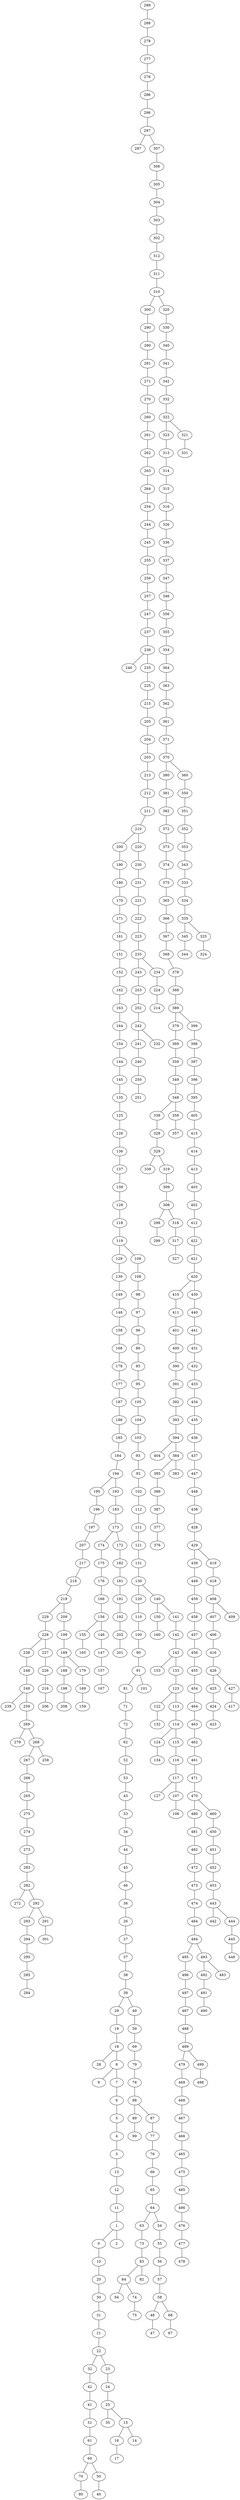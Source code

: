 graph {
  289 -- 288;
  288 -- 278;
  278 -- 277;
  277 -- 276;
  276 -- 286;
  286 -- 296;
  296 -- 297;
  297 -- 287;
  297 -- 307;
  307 -- 306;
  306 -- 305;
  305 -- 304;
  304 -- 303;
  303 -- 302;
  302 -- 312;
  312 -- 311;
  311 -- 310;
  310 -- 300;
  300 -- 290;
  290 -- 280;
  280 -- 281;
  281 -- 271;
  271 -- 270;
  270 -- 260;
  260 -- 261;
  261 -- 262;
  262 -- 263;
  263 -- 264;
  264 -- 254;
  254 -- 244;
  244 -- 245;
  245 -- 255;
  255 -- 256;
  256 -- 257;
  257 -- 247;
  247 -- 237;
  237 -- 236;
  236 -- 246;
  236 -- 235;
  235 -- 225;
  225 -- 215;
  215 -- 205;
  205 -- 204;
  204 -- 203;
  203 -- 213;
  213 -- 212;
  212 -- 211;
  211 -- 210;
  210 -- 200;
  200 -- 190;
  190 -- 180;
  180 -- 170;
  170 -- 171;
  171 -- 161;
  161 -- 151;
  151 -- 152;
  152 -- 162;
  162 -- 163;
  163 -- 164;
  164 -- 154;
  154 -- 144;
  144 -- 145;
  145 -- 135;
  135 -- 125;
  125 -- 126;
  126 -- 136;
  136 -- 137;
  137 -- 138;
  138 -- 128;
  128 -- 118;
  118 -- 119;
  119 -- 129;
  129 -- 139;
  139 -- 149;
  149 -- 148;
  148 -- 158;
  158 -- 168;
  168 -- 178;
  178 -- 177;
  177 -- 187;
  187 -- 186;
  186 -- 185;
  185 -- 184;
  184 -- 194;
  194 -- 195;
  195 -- 196;
  196 -- 197;
  197 -- 207;
  207 -- 217;
  217 -- 218;
  218 -- 219;
  219 -- 229;
  229 -- 228;
  228 -- 238;
  238 -- 248;
  248 -- 249;
  249 -- 239;
  249 -- 259;
  259 -- 269;
  269 -- 279;
  269 -- 268;
  268 -- 267;
  267 -- 266;
  266 -- 265;
  265 -- 275;
  275 -- 274;
  274 -- 273;
  273 -- 283;
  283 -- 282;
  282 -- 272;
  282 -- 292;
  292 -- 293;
  293 -- 294;
  294 -- 295;
  295 -- 285;
  285 -- 284;
  292 -- 291;
  291 -- 301;
  268 -- 258;
  228 -- 227;
  227 -- 226;
  226 -- 216;
  216 -- 206;
  219 -- 209;
  209 -- 199;
  199 -- 189;
  189 -- 188;
  188 -- 198;
  198 -- 208;
  189 -- 179;
  179 -- 169;
  169 -- 159;
  194 -- 193;
  193 -- 183;
  183 -- 173;
  173 -- 174;
  174 -- 175;
  175 -- 176;
  176 -- 166;
  166 -- 156;
  156 -- 155;
  155 -- 165;
  156 -- 146;
  146 -- 147;
  147 -- 157;
  157 -- 167;
  173 -- 172;
  172 -- 182;
  182 -- 181;
  181 -- 191;
  191 -- 192;
  192 -- 202;
  202 -- 201;
  119 -- 109;
  109 -- 108;
  108 -- 98;
  98 -- 97;
  97 -- 96;
  96 -- 86;
  86 -- 85;
  85 -- 95;
  95 -- 105;
  105 -- 104;
  104 -- 103;
  103 -- 93;
  93 -- 92;
  92 -- 102;
  102 -- 112;
  112 -- 111;
  111 -- 121;
  121 -- 131;
  131 -- 130;
  130 -- 120;
  120 -- 110;
  110 -- 100;
  100 -- 90;
  90 -- 91;
  91 -- 81;
  81 -- 71;
  71 -- 72;
  72 -- 62;
  62 -- 52;
  52 -- 53;
  53 -- 43;
  43 -- 33;
  33 -- 34;
  34 -- 44;
  44 -- 45;
  45 -- 46;
  46 -- 36;
  36 -- 26;
  26 -- 27;
  27 -- 37;
  37 -- 38;
  38 -- 39;
  39 -- 29;
  29 -- 19;
  19 -- 18;
  18 -- 28;
  18 -- 8;
  8 -- 9;
  8 -- 7;
  7 -- 6;
  6 -- 5;
  5 -- 4;
  4 -- 3;
  3 -- 13;
  13 -- 12;
  12 -- 11;
  11 -- 1;
  1 -- 0;
  0 -- 10;
  10 -- 20;
  20 -- 30;
  30 -- 31;
  31 -- 21;
  21 -- 22;
  22 -- 32;
  32 -- 42;
  42 -- 41;
  41 -- 51;
  51 -- 61;
  61 -- 60;
  60 -- 70;
  70 -- 80;
  60 -- 50;
  50 -- 40;
  22 -- 23;
  23 -- 24;
  24 -- 25;
  25 -- 35;
  25 -- 15;
  15 -- 16;
  16 -- 17;
  15 -- 14;
  1 -- 2;
  39 -- 49;
  49 -- 59;
  59 -- 69;
  69 -- 79;
  79 -- 78;
  78 -- 88;
  88 -- 89;
  89 -- 99;
  88 -- 87;
  87 -- 77;
  77 -- 76;
  76 -- 66;
  66 -- 65;
  65 -- 64;
  64 -- 63;
  63 -- 73;
  73 -- 83;
  83 -- 84;
  84 -- 94;
  84 -- 74;
  74 -- 75;
  83 -- 82;
  64 -- 54;
  54 -- 55;
  55 -- 56;
  56 -- 57;
  57 -- 58;
  58 -- 48;
  48 -- 47;
  58 -- 68;
  68 -- 67;
  91 -- 101;
  130 -- 140;
  140 -- 150;
  150 -- 160;
  140 -- 141;
  141 -- 142;
  142 -- 143;
  143 -- 153;
  143 -- 133;
  133 -- 123;
  123 -- 122;
  122 -- 132;
  123 -- 113;
  113 -- 114;
  114 -- 124;
  124 -- 134;
  114 -- 115;
  115 -- 116;
  116 -- 117;
  117 -- 127;
  117 -- 107;
  107 -- 106;
  210 -- 220;
  220 -- 230;
  230 -- 231;
  231 -- 221;
  221 -- 222;
  222 -- 223;
  223 -- 233;
  233 -- 243;
  243 -- 253;
  253 -- 252;
  252 -- 242;
  242 -- 241;
  241 -- 240;
  240 -- 250;
  250 -- 251;
  242 -- 232;
  233 -- 234;
  234 -- 224;
  224 -- 214;
  310 -- 320;
  320 -- 330;
  330 -- 340;
  340 -- 341;
  341 -- 342;
  342 -- 332;
  332 -- 322;
  322 -- 323;
  323 -- 313;
  313 -- 314;
  314 -- 315;
  315 -- 316;
  316 -- 326;
  326 -- 336;
  336 -- 337;
  337 -- 347;
  347 -- 346;
  346 -- 356;
  356 -- 355;
  355 -- 354;
  354 -- 364;
  364 -- 363;
  363 -- 362;
  362 -- 361;
  361 -- 371;
  371 -- 370;
  370 -- 380;
  380 -- 381;
  381 -- 382;
  382 -- 372;
  372 -- 373;
  373 -- 374;
  374 -- 375;
  375 -- 365;
  365 -- 366;
  366 -- 367;
  367 -- 368;
  368 -- 378;
  378 -- 388;
  388 -- 389;
  389 -- 379;
  379 -- 369;
  369 -- 359;
  359 -- 349;
  349 -- 348;
  348 -- 338;
  338 -- 328;
  328 -- 329;
  329 -- 339;
  329 -- 319;
  319 -- 309;
  309 -- 308;
  308 -- 298;
  298 -- 299;
  308 -- 318;
  318 -- 317;
  317 -- 327;
  348 -- 358;
  358 -- 357;
  389 -- 399;
  399 -- 398;
  398 -- 397;
  397 -- 396;
  396 -- 395;
  395 -- 405;
  405 -- 415;
  415 -- 414;
  414 -- 413;
  413 -- 403;
  403 -- 402;
  402 -- 412;
  412 -- 422;
  422 -- 421;
  421 -- 420;
  420 -- 410;
  410 -- 411;
  411 -- 401;
  401 -- 400;
  400 -- 390;
  390 -- 391;
  391 -- 392;
  392 -- 393;
  393 -- 394;
  394 -- 404;
  394 -- 384;
  384 -- 385;
  385 -- 386;
  386 -- 387;
  387 -- 377;
  377 -- 376;
  384 -- 383;
  420 -- 430;
  430 -- 440;
  440 -- 441;
  441 -- 431;
  431 -- 432;
  432 -- 433;
  433 -- 434;
  434 -- 435;
  435 -- 436;
  436 -- 437;
  437 -- 447;
  447 -- 448;
  448 -- 438;
  438 -- 428;
  428 -- 429;
  429 -- 439;
  439 -- 449;
  449 -- 459;
  459 -- 458;
  458 -- 457;
  457 -- 456;
  456 -- 455;
  455 -- 454;
  454 -- 464;
  464 -- 463;
  463 -- 462;
  462 -- 461;
  461 -- 471;
  471 -- 470;
  470 -- 480;
  480 -- 481;
  481 -- 482;
  482 -- 472;
  472 -- 473;
  473 -- 474;
  474 -- 484;
  484 -- 494;
  494 -- 495;
  495 -- 496;
  496 -- 497;
  497 -- 487;
  487 -- 488;
  488 -- 489;
  489 -- 479;
  479 -- 469;
  469 -- 468;
  468 -- 467;
  467 -- 466;
  466 -- 465;
  465 -- 475;
  475 -- 485;
  485 -- 486;
  486 -- 476;
  476 -- 477;
  477 -- 478;
  489 -- 499;
  499 -- 498;
  494 -- 493;
  493 -- 492;
  492 -- 491;
  491 -- 490;
  493 -- 483;
  470 -- 460;
  460 -- 450;
  450 -- 451;
  451 -- 452;
  452 -- 453;
  453 -- 443;
  443 -- 442;
  443 -- 444;
  444 -- 445;
  445 -- 446;
  429 -- 419;
  419 -- 418;
  418 -- 408;
  408 -- 407;
  407 -- 406;
  406 -- 416;
  416 -- 426;
  426 -- 425;
  425 -- 424;
  424 -- 423;
  426 -- 427;
  427 -- 417;
  408 -- 409;
  370 -- 360;
  360 -- 350;
  350 -- 351;
  351 -- 352;
  352 -- 353;
  353 -- 343;
  343 -- 333;
  333 -- 334;
  334 -- 335;
  335 -- 345;
  345 -- 344;
  335 -- 325;
  325 -- 324;
  322 -- 321;
  321 -- 331;
}
